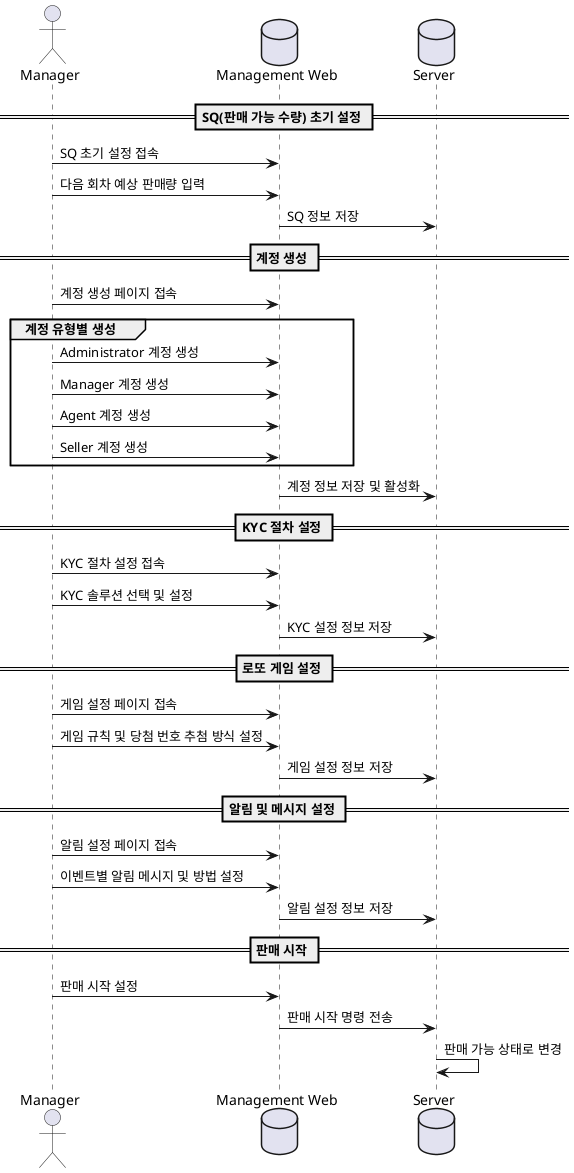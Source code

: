 ```
회차의 다양한 상태(진행 대기, 진행 중, 추첨 대기 중, 마감 중, 상금 지급 대기 중, 상금 지급 기간, 종료)와 그에 따른 시스템 의 반응을 설명 합니다.

1. 회차 생성: 새로운 로또 회차가 생성되고, 초기 설정이 완료됩니다.
2. 진행 대기: 회차가 판매 시작을 기다리는 상태입니다.
3. 진행 중: 로또 티켓의 판매가 진행 중인 상태입니다.
4. 추첨 대기 중: 판매가 종료되고 추첨을 기다리는 상태입니다.
5. 마감 중: 추첨이 완료되고, 회차의 당첨 번호 및 결과가 확정되어 가는 과정입니다.
6. 상금 지급 대기 중: 당첨 정보가 확정되고, 상금 지급 절차가 준비되는 상태입니다.
7. 상금 지급 기간: 당첨자들에게 상금이 지급되는 기간입니다.
8. 종료: 회차가 완전히 종료되고, 모든 절차가 마무리된 상태입니다.

```

@startuml
actor "Manager" as manager
database "Management Web" as managementWeb
database "Server" as server

== SQ(판매 가능 수량) 초기 설정 ==
manager -> managementWeb: SQ 초기 설정 접속
manager -> managementWeb: 다음 회차 예상 판매량 입력
managementWeb -> server: SQ 정보 저장

== 계정 생성 ==
manager -> managementWeb: 계정 생성 페이지 접속
group 계정 유형별 생성
    manager -> managementWeb: Administrator 계정 생성
    manager -> managementWeb: Manager 계정 생성
    manager -> managementWeb: Agent 계정 생성
    manager -> managementWeb: Seller 계정 생성
end
managementWeb -> server: 계정 정보 저장 및 활성화

== KYC 절차 설정 ==
manager -> managementWeb: KYC 절차 설정 접속
manager -> managementWeb: KYC 솔루션 선택 및 설정
managementWeb -> server: KYC 설정 정보 저장

== 로또 게임 설정 ==
manager -> managementWeb: 게임 설정 페이지 접속
manager -> managementWeb: 게임 규칙 및 당첨 번호 추첨 방식 설정
managementWeb -> server: 게임 설정 정보 저장

== 알림 및 메시지 설정 ==
manager -> managementWeb: 알림 설정 페이지 접속
manager -> managementWeb: 이벤트별 알림 메시지 및 방법 설정
managementWeb -> server: 알림 설정 정보 저장

== 판매 시작 ==
manager -> managementWeb: 판매 시작 설정
managementWeb -> server: 판매 시작 명령 전송
server -> server: 판매 가능 상태로 변경

@enduml
